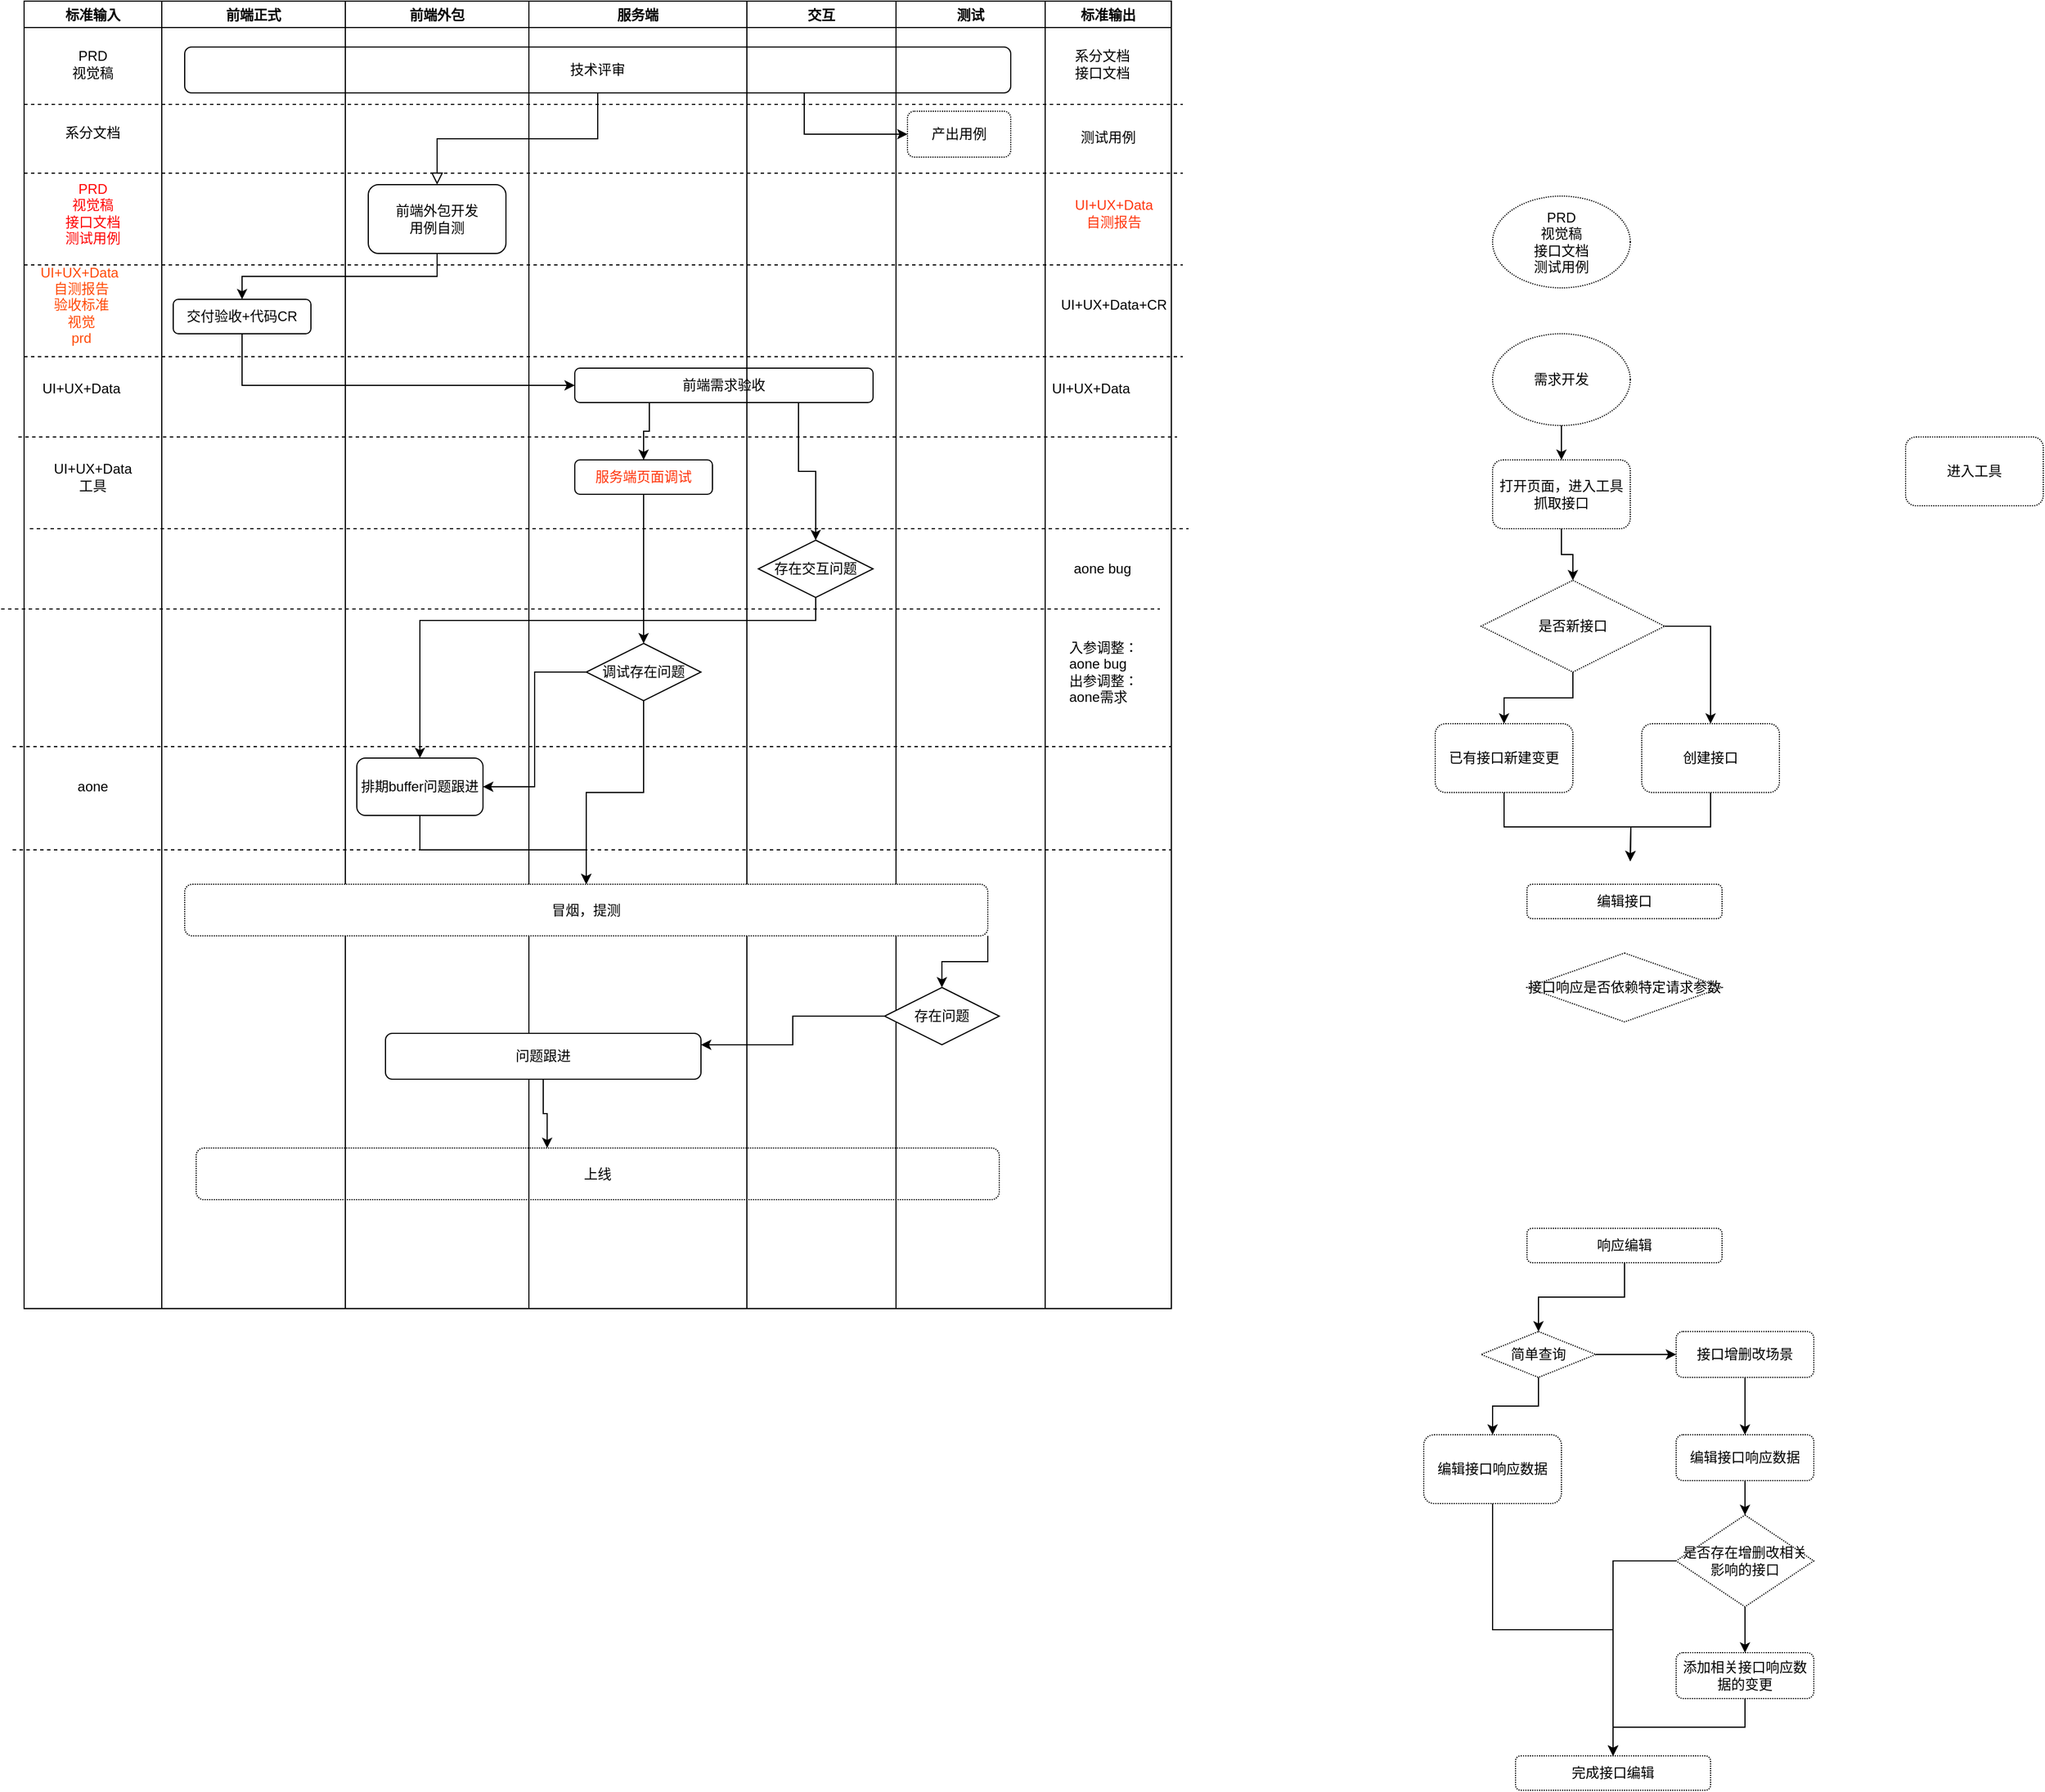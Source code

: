 <mxfile version="15.8.2" type="github">
  <diagram id="C5RBs43oDa-KdzZeNtuy" name="Page-1">
    <mxGraphModel dx="1082" dy="617" grid="1" gridSize="10" guides="1" tooltips="1" connect="1" arrows="1" fold="1" page="1" pageScale="1" pageWidth="827" pageHeight="1169" math="0" shadow="0">
      <root>
        <mxCell id="WIyWlLk6GJQsqaUBKTNV-0" />
        <mxCell id="WIyWlLk6GJQsqaUBKTNV-1" parent="WIyWlLk6GJQsqaUBKTNV-0" />
        <mxCell id="WIyWlLk6GJQsqaUBKTNV-2" value="" style="rounded=0;html=1;jettySize=auto;orthogonalLoop=1;fontSize=11;endArrow=block;endFill=0;endSize=8;strokeWidth=1;shadow=0;labelBackgroundColor=none;edgeStyle=orthogonalEdgeStyle;entryX=0.5;entryY=0;entryDx=0;entryDy=0;" parent="WIyWlLk6GJQsqaUBKTNV-1" source="WIyWlLk6GJQsqaUBKTNV-3" target="Toa8bJAQONpsRSG5JDjS-0" edge="1">
          <mxGeometry relative="1" as="geometry">
            <mxPoint x="220" y="170" as="targetPoint" />
          </mxGeometry>
        </mxCell>
        <mxCell id="Toa8bJAQONpsRSG5JDjS-1" style="edgeStyle=orthogonalEdgeStyle;rounded=0;orthogonalLoop=1;jettySize=auto;html=1;exitX=0.5;exitY=1;exitDx=0;exitDy=0;entryX=0.5;entryY=0;entryDx=0;entryDy=0;" edge="1" parent="WIyWlLk6GJQsqaUBKTNV-1" source="Toa8bJAQONpsRSG5JDjS-0" target="WIyWlLk6GJQsqaUBKTNV-7">
          <mxGeometry relative="1" as="geometry" />
        </mxCell>
        <mxCell id="Toa8bJAQONpsRSG5JDjS-18" style="edgeStyle=orthogonalEdgeStyle;rounded=0;orthogonalLoop=1;jettySize=auto;html=1;exitX=0.25;exitY=1;exitDx=0;exitDy=0;entryX=0.5;entryY=0;entryDx=0;entryDy=0;" edge="1" parent="WIyWlLk6GJQsqaUBKTNV-1" source="Toa8bJAQONpsRSG5JDjS-2" target="Toa8bJAQONpsRSG5JDjS-5">
          <mxGeometry relative="1" as="geometry" />
        </mxCell>
        <mxCell id="Toa8bJAQONpsRSG5JDjS-21" style="edgeStyle=orthogonalEdgeStyle;rounded=0;orthogonalLoop=1;jettySize=auto;html=1;exitX=0.75;exitY=1;exitDx=0;exitDy=0;entryX=0.5;entryY=0;entryDx=0;entryDy=0;" edge="1" parent="WIyWlLk6GJQsqaUBKTNV-1" source="Toa8bJAQONpsRSG5JDjS-2" target="Toa8bJAQONpsRSG5JDjS-20">
          <mxGeometry relative="1" as="geometry" />
        </mxCell>
        <mxCell id="Toa8bJAQONpsRSG5JDjS-16" style="edgeStyle=orthogonalEdgeStyle;rounded=0;orthogonalLoop=1;jettySize=auto;html=1;exitX=0.5;exitY=1;exitDx=0;exitDy=0;entryX=0.5;entryY=0;entryDx=0;entryDy=0;" edge="1" parent="WIyWlLk6GJQsqaUBKTNV-1" source="Toa8bJAQONpsRSG5JDjS-5" target="Toa8bJAQONpsRSG5JDjS-6">
          <mxGeometry relative="1" as="geometry" />
        </mxCell>
        <mxCell id="Toa8bJAQONpsRSG5JDjS-2" value="前端需求验收" style="rounded=1;whiteSpace=wrap;html=1;" vertex="1" parent="WIyWlLk6GJQsqaUBKTNV-1">
          <mxGeometry x="500" y="330" width="260" height="30" as="geometry" />
        </mxCell>
        <mxCell id="Toa8bJAQONpsRSG5JDjS-5" value="服务端页面调试" style="rounded=1;whiteSpace=wrap;html=1;fontColor=#FF330A;" vertex="1" parent="WIyWlLk6GJQsqaUBKTNV-1">
          <mxGeometry x="500" y="410" width="120" height="30" as="geometry" />
        </mxCell>
        <mxCell id="Toa8bJAQONpsRSG5JDjS-8" value="标准输入" style="swimlane;" vertex="1" parent="WIyWlLk6GJQsqaUBKTNV-1">
          <mxGeometry x="20" y="10" width="120" height="1140" as="geometry" />
        </mxCell>
        <mxCell id="Toa8bJAQONpsRSG5JDjS-48" value="UI+UX+Data&amp;nbsp;&lt;br&gt;自测报告&lt;br&gt;验收标准&lt;br&gt;视觉&lt;br&gt;prd" style="text;html=1;strokeColor=none;fillColor=none;align=center;verticalAlign=middle;whiteSpace=wrap;rounded=0;dashed=1;dashPattern=1 1;fontColor=#FF4A08;" vertex="1" parent="Toa8bJAQONpsRSG5JDjS-8">
          <mxGeometry x="20" y="240" width="60" height="50" as="geometry" />
        </mxCell>
        <mxCell id="Toa8bJAQONpsRSG5JDjS-52" value="UI+UX+Data&lt;br&gt;工具" style="text;html=1;strokeColor=none;fillColor=none;align=center;verticalAlign=middle;whiteSpace=wrap;rounded=0;dashed=1;dashPattern=1 1;" vertex="1" parent="Toa8bJAQONpsRSG5JDjS-8">
          <mxGeometry x="30" y="400" width="60" height="30" as="geometry" />
        </mxCell>
        <mxCell id="Toa8bJAQONpsRSG5JDjS-66" value="PRD&lt;br&gt;视觉稿" style="text;html=1;strokeColor=none;fillColor=none;align=center;verticalAlign=middle;whiteSpace=wrap;rounded=0;dashed=1;dashPattern=1 1;" vertex="1" parent="Toa8bJAQONpsRSG5JDjS-8">
          <mxGeometry x="30" y="40" width="60" height="30" as="geometry" />
        </mxCell>
        <mxCell id="Toa8bJAQONpsRSG5JDjS-78" value="" style="endArrow=none;dashed=1;html=1;rounded=0;" edge="1" parent="Toa8bJAQONpsRSG5JDjS-8">
          <mxGeometry width="50" height="50" relative="1" as="geometry">
            <mxPoint y="90" as="sourcePoint" />
            <mxPoint x="1010" y="90" as="targetPoint" />
          </mxGeometry>
        </mxCell>
        <mxCell id="Toa8bJAQONpsRSG5JDjS-80" value="系分文档" style="text;html=1;strokeColor=none;fillColor=none;align=center;verticalAlign=middle;whiteSpace=wrap;rounded=0;dashed=1;dashPattern=1 1;" vertex="1" parent="Toa8bJAQONpsRSG5JDjS-8">
          <mxGeometry x="30" y="100" width="60" height="30" as="geometry" />
        </mxCell>
        <mxCell id="Toa8bJAQONpsRSG5JDjS-9" value="前端正式" style="swimlane;" vertex="1" parent="WIyWlLk6GJQsqaUBKTNV-1">
          <mxGeometry x="140" y="10" width="160" height="1140" as="geometry" />
        </mxCell>
        <mxCell id="WIyWlLk6GJQsqaUBKTNV-7" value="交付验收+代码CR" style="rounded=1;whiteSpace=wrap;html=1;fontSize=12;glass=0;strokeWidth=1;shadow=0;" parent="Toa8bJAQONpsRSG5JDjS-9" vertex="1">
          <mxGeometry x="10" y="260" width="120" height="30" as="geometry" />
        </mxCell>
        <mxCell id="Toa8bJAQONpsRSG5JDjS-75" value="" style="endArrow=none;dashed=1;html=1;rounded=0;" edge="1" parent="Toa8bJAQONpsRSG5JDjS-9">
          <mxGeometry width="50" height="50" relative="1" as="geometry">
            <mxPoint x="-130" y="650" as="sourcePoint" />
            <mxPoint x="880" y="650" as="targetPoint" />
          </mxGeometry>
        </mxCell>
        <mxCell id="Toa8bJAQONpsRSG5JDjS-76" value="" style="endArrow=none;dashed=1;html=1;rounded=0;" edge="1" parent="Toa8bJAQONpsRSG5JDjS-9">
          <mxGeometry width="50" height="50" relative="1" as="geometry">
            <mxPoint x="-130" y="740" as="sourcePoint" />
            <mxPoint x="880" y="740" as="targetPoint" />
          </mxGeometry>
        </mxCell>
        <mxCell id="Toa8bJAQONpsRSG5JDjS-11" value="服务端" style="swimlane;" vertex="1" parent="WIyWlLk6GJQsqaUBKTNV-1">
          <mxGeometry x="460" y="10" width="190" height="1140" as="geometry" />
        </mxCell>
        <mxCell id="Toa8bJAQONpsRSG5JDjS-6" value="调试存在问题" style="rhombus;whiteSpace=wrap;html=1;" vertex="1" parent="Toa8bJAQONpsRSG5JDjS-11">
          <mxGeometry x="50" y="560" width="100" height="50" as="geometry" />
        </mxCell>
        <mxCell id="Toa8bJAQONpsRSG5JDjS-57" value="aone" style="text;html=1;strokeColor=none;fillColor=none;align=center;verticalAlign=middle;whiteSpace=wrap;rounded=0;dashed=1;dashPattern=1 1;" vertex="1" parent="Toa8bJAQONpsRSG5JDjS-11">
          <mxGeometry x="-410" y="670" width="60" height="30" as="geometry" />
        </mxCell>
        <mxCell id="Toa8bJAQONpsRSG5JDjS-45" value="上线" style="rounded=1;whiteSpace=wrap;html=1;dashed=1;dashPattern=1 1;align=center;" vertex="1" parent="Toa8bJAQONpsRSG5JDjS-11">
          <mxGeometry x="-290" y="1000" width="700" height="45" as="geometry" />
        </mxCell>
        <mxCell id="Toa8bJAQONpsRSG5JDjS-71" value="" style="endArrow=none;dashed=1;html=1;rounded=0;" edge="1" parent="Toa8bJAQONpsRSG5JDjS-11">
          <mxGeometry width="50" height="50" relative="1" as="geometry">
            <mxPoint x="-440" y="310" as="sourcePoint" />
            <mxPoint x="570" y="310" as="targetPoint" />
          </mxGeometry>
        </mxCell>
        <mxCell id="Toa8bJAQONpsRSG5JDjS-72" value="" style="endArrow=none;dashed=1;html=1;rounded=0;" edge="1" parent="Toa8bJAQONpsRSG5JDjS-11">
          <mxGeometry width="50" height="50" relative="1" as="geometry">
            <mxPoint x="-445" y="380" as="sourcePoint" />
            <mxPoint x="565" y="380" as="targetPoint" />
          </mxGeometry>
        </mxCell>
        <mxCell id="WIyWlLk6GJQsqaUBKTNV-3" value="技术评审" style="rounded=1;whiteSpace=wrap;html=1;fontSize=12;glass=0;strokeWidth=1;shadow=0;" parent="Toa8bJAQONpsRSG5JDjS-11" vertex="1">
          <mxGeometry x="-300" y="40" width="720" height="40" as="geometry" />
        </mxCell>
        <mxCell id="Toa8bJAQONpsRSG5JDjS-10" value="前端外包" style="swimlane;" vertex="1" parent="WIyWlLk6GJQsqaUBKTNV-1">
          <mxGeometry x="300" y="10" width="160" height="1140" as="geometry" />
        </mxCell>
        <mxCell id="Toa8bJAQONpsRSG5JDjS-0" value="前端外包开发&lt;br&gt;用例自测" style="rounded=1;whiteSpace=wrap;html=1;" vertex="1" parent="Toa8bJAQONpsRSG5JDjS-10">
          <mxGeometry x="20" y="160" width="120" height="60" as="geometry" />
        </mxCell>
        <mxCell id="Toa8bJAQONpsRSG5JDjS-44" value="问题跟进" style="rounded=1;whiteSpace=wrap;html=1;" vertex="1" parent="Toa8bJAQONpsRSG5JDjS-10">
          <mxGeometry x="35" y="900" width="275" height="40" as="geometry" />
        </mxCell>
        <mxCell id="Toa8bJAQONpsRSG5JDjS-73" value="" style="endArrow=none;dashed=1;html=1;rounded=0;" edge="1" parent="Toa8bJAQONpsRSG5JDjS-10">
          <mxGeometry width="50" height="50" relative="1" as="geometry">
            <mxPoint x="-275" y="460" as="sourcePoint" />
            <mxPoint x="735" y="460" as="targetPoint" />
          </mxGeometry>
        </mxCell>
        <mxCell id="Toa8bJAQONpsRSG5JDjS-74" value="" style="endArrow=none;dashed=1;html=1;rounded=0;" edge="1" parent="Toa8bJAQONpsRSG5JDjS-10">
          <mxGeometry width="50" height="50" relative="1" as="geometry">
            <mxPoint x="-300" y="530" as="sourcePoint" />
            <mxPoint x="710" y="530" as="targetPoint" />
          </mxGeometry>
        </mxCell>
        <mxCell id="Toa8bJAQONpsRSG5JDjS-12" value="交互" style="swimlane;" vertex="1" parent="WIyWlLk6GJQsqaUBKTNV-1">
          <mxGeometry x="650" y="10" width="130" height="1140" as="geometry" />
        </mxCell>
        <mxCell id="Toa8bJAQONpsRSG5JDjS-20" value="存在交互问题" style="rhombus;whiteSpace=wrap;html=1;" vertex="1" parent="Toa8bJAQONpsRSG5JDjS-12">
          <mxGeometry x="10" y="470" width="100" height="50" as="geometry" />
        </mxCell>
        <mxCell id="Toa8bJAQONpsRSG5JDjS-14" style="edgeStyle=orthogonalEdgeStyle;rounded=0;orthogonalLoop=1;jettySize=auto;html=1;exitX=0.5;exitY=1;exitDx=0;exitDy=0;entryX=0;entryY=0.5;entryDx=0;entryDy=0;" edge="1" parent="WIyWlLk6GJQsqaUBKTNV-1" source="WIyWlLk6GJQsqaUBKTNV-7" target="Toa8bJAQONpsRSG5JDjS-2">
          <mxGeometry relative="1" as="geometry" />
        </mxCell>
        <mxCell id="Toa8bJAQONpsRSG5JDjS-17" value="标准输出" style="swimlane;" vertex="1" parent="WIyWlLk6GJQsqaUBKTNV-1">
          <mxGeometry x="910" y="10" width="110" height="1140" as="geometry" />
        </mxCell>
        <mxCell id="Toa8bJAQONpsRSG5JDjS-24" value="UI+UX+Data&lt;br&gt;自测报告" style="text;html=1;strokeColor=none;fillColor=none;align=center;verticalAlign=middle;whiteSpace=wrap;rounded=0;fontColor=#FF370F;" vertex="1" parent="Toa8bJAQONpsRSG5JDjS-17">
          <mxGeometry x="30" y="170" width="60" height="30" as="geometry" />
        </mxCell>
        <mxCell id="Toa8bJAQONpsRSG5JDjS-33" value="aone bug" style="text;html=1;strokeColor=none;fillColor=none;align=center;verticalAlign=middle;whiteSpace=wrap;rounded=0;dashed=1;dashPattern=1 1;" vertex="1" parent="Toa8bJAQONpsRSG5JDjS-17">
          <mxGeometry x="20" y="480" width="60" height="30" as="geometry" />
        </mxCell>
        <mxCell id="Toa8bJAQONpsRSG5JDjS-35" value="&lt;div style=&quot;text-align: left&quot;&gt;&lt;span&gt;入参调整：aone bug&lt;/span&gt;&lt;/div&gt;&lt;div style=&quot;text-align: left&quot;&gt;&lt;span&gt;出参调整：&lt;/span&gt;&lt;/div&gt;&lt;div style=&quot;text-align: left&quot;&gt;&lt;span&gt;aone需求&lt;/span&gt;&lt;/div&gt;" style="text;html=1;strokeColor=none;fillColor=none;align=center;verticalAlign=middle;whiteSpace=wrap;rounded=0;dashed=1;dashPattern=1 1;" vertex="1" parent="Toa8bJAQONpsRSG5JDjS-17">
          <mxGeometry x="20" y="550" width="80" height="70" as="geometry" />
        </mxCell>
        <mxCell id="Toa8bJAQONpsRSG5JDjS-47" value="UI+UX+Data+CR" style="text;html=1;strokeColor=none;fillColor=none;align=center;verticalAlign=middle;whiteSpace=wrap;rounded=0;dashed=1;dashPattern=1 1;" vertex="1" parent="Toa8bJAQONpsRSG5JDjS-17">
          <mxGeometry x="30" y="250" width="60" height="30" as="geometry" />
        </mxCell>
        <mxCell id="Toa8bJAQONpsRSG5JDjS-67" value="系分文档&lt;br&gt;接口文档" style="text;html=1;strokeColor=none;fillColor=none;align=center;verticalAlign=middle;whiteSpace=wrap;rounded=0;dashed=1;dashPattern=1 1;" vertex="1" parent="Toa8bJAQONpsRSG5JDjS-17">
          <mxGeometry x="20" y="40" width="60" height="30" as="geometry" />
        </mxCell>
        <mxCell id="Toa8bJAQONpsRSG5JDjS-68" value="PRD&lt;br&gt;视觉稿&lt;br&gt;接口文档&lt;br&gt;测试用例" style="text;html=1;strokeColor=none;fillColor=none;align=center;verticalAlign=middle;whiteSpace=wrap;rounded=0;dashed=1;dashPattern=1 1;fontColor=#FF0505;" vertex="1" parent="Toa8bJAQONpsRSG5JDjS-17">
          <mxGeometry x="-860" y="160" width="60" height="50" as="geometry" />
        </mxCell>
        <mxCell id="Toa8bJAQONpsRSG5JDjS-81" value="测试用例" style="text;html=1;strokeColor=none;fillColor=none;align=center;verticalAlign=middle;whiteSpace=wrap;rounded=0;dashed=1;dashPattern=1 1;" vertex="1" parent="Toa8bJAQONpsRSG5JDjS-17">
          <mxGeometry x="25" y="104" width="60" height="30" as="geometry" />
        </mxCell>
        <mxCell id="Toa8bJAQONpsRSG5JDjS-70" value="" style="endArrow=none;dashed=1;html=1;rounded=0;" edge="1" parent="Toa8bJAQONpsRSG5JDjS-17">
          <mxGeometry width="50" height="50" relative="1" as="geometry">
            <mxPoint x="-890" y="230" as="sourcePoint" />
            <mxPoint x="120" y="230" as="targetPoint" />
          </mxGeometry>
        </mxCell>
        <mxCell id="Toa8bJAQONpsRSG5JDjS-23" style="edgeStyle=orthogonalEdgeStyle;rounded=0;orthogonalLoop=1;jettySize=auto;html=1;exitX=0;exitY=0.5;exitDx=0;exitDy=0;entryX=1;entryY=0.5;entryDx=0;entryDy=0;" edge="1" parent="WIyWlLk6GJQsqaUBKTNV-1" source="Toa8bJAQONpsRSG5JDjS-6" target="Toa8bJAQONpsRSG5JDjS-7">
          <mxGeometry relative="1" as="geometry" />
        </mxCell>
        <mxCell id="Toa8bJAQONpsRSG5JDjS-39" value="测试" style="swimlane;" vertex="1" parent="WIyWlLk6GJQsqaUBKTNV-1">
          <mxGeometry x="780" y="10" width="130" height="1140" as="geometry" />
        </mxCell>
        <mxCell id="Toa8bJAQONpsRSG5JDjS-49" value="UI+UX+Data" style="text;html=1;strokeColor=none;fillColor=none;align=center;verticalAlign=middle;whiteSpace=wrap;rounded=0;dashed=1;dashPattern=1 1;" vertex="1" parent="Toa8bJAQONpsRSG5JDjS-39">
          <mxGeometry x="-740" y="323" width="60" height="30" as="geometry" />
        </mxCell>
        <mxCell id="Toa8bJAQONpsRSG5JDjS-51" value="UI+UX+Data" style="text;html=1;strokeColor=none;fillColor=none;align=center;verticalAlign=middle;whiteSpace=wrap;rounded=0;dashed=1;dashPattern=1 1;" vertex="1" parent="Toa8bJAQONpsRSG5JDjS-39">
          <mxGeometry x="140" y="323" width="60" height="30" as="geometry" />
        </mxCell>
        <mxCell id="Toa8bJAQONpsRSG5JDjS-43" value="冒烟，提测" style="rounded=1;whiteSpace=wrap;html=1;dashed=1;dashPattern=1 1;align=center;" vertex="1" parent="Toa8bJAQONpsRSG5JDjS-39">
          <mxGeometry x="-620" y="770" width="700" height="45" as="geometry" />
        </mxCell>
        <mxCell id="Toa8bJAQONpsRSG5JDjS-40" value="存在问题" style="rhombus;whiteSpace=wrap;html=1;" vertex="1" parent="Toa8bJAQONpsRSG5JDjS-39">
          <mxGeometry x="-10" y="860" width="100" height="50" as="geometry" />
        </mxCell>
        <mxCell id="Toa8bJAQONpsRSG5JDjS-59" style="edgeStyle=orthogonalEdgeStyle;rounded=0;orthogonalLoop=1;jettySize=auto;html=1;exitX=1;exitY=1;exitDx=0;exitDy=0;" edge="1" parent="Toa8bJAQONpsRSG5JDjS-39" source="Toa8bJAQONpsRSG5JDjS-43" target="Toa8bJAQONpsRSG5JDjS-40">
          <mxGeometry relative="1" as="geometry" />
        </mxCell>
        <mxCell id="Toa8bJAQONpsRSG5JDjS-77" value="产出用例" style="rounded=1;whiteSpace=wrap;html=1;dashed=1;dashPattern=1 1;align=center;" vertex="1" parent="Toa8bJAQONpsRSG5JDjS-39">
          <mxGeometry x="10" y="96" width="90" height="40" as="geometry" />
        </mxCell>
        <mxCell id="Toa8bJAQONpsRSG5JDjS-46" style="edgeStyle=orthogonalEdgeStyle;rounded=0;orthogonalLoop=1;jettySize=auto;html=1;exitX=0;exitY=0.5;exitDx=0;exitDy=0;entryX=1;entryY=0.25;entryDx=0;entryDy=0;" edge="1" parent="WIyWlLk6GJQsqaUBKTNV-1" source="Toa8bJAQONpsRSG5JDjS-40" target="Toa8bJAQONpsRSG5JDjS-44">
          <mxGeometry relative="1" as="geometry" />
        </mxCell>
        <mxCell id="Toa8bJAQONpsRSG5JDjS-53" style="edgeStyle=orthogonalEdgeStyle;rounded=0;orthogonalLoop=1;jettySize=auto;html=1;exitX=0.5;exitY=1;exitDx=0;exitDy=0;" edge="1" parent="WIyWlLk6GJQsqaUBKTNV-1" source="Toa8bJAQONpsRSG5JDjS-6" target="Toa8bJAQONpsRSG5JDjS-43">
          <mxGeometry relative="1" as="geometry" />
        </mxCell>
        <mxCell id="Toa8bJAQONpsRSG5JDjS-82" style="edgeStyle=orthogonalEdgeStyle;rounded=0;orthogonalLoop=1;jettySize=auto;html=1;exitX=0.5;exitY=1;exitDx=0;exitDy=0;fontColor=#FF330A;" edge="1" parent="WIyWlLk6GJQsqaUBKTNV-1" source="Toa8bJAQONpsRSG5JDjS-7" target="Toa8bJAQONpsRSG5JDjS-43">
          <mxGeometry relative="1" as="geometry" />
        </mxCell>
        <mxCell id="Toa8bJAQONpsRSG5JDjS-7" value="排期buffer问题跟进" style="rounded=1;whiteSpace=wrap;html=1;" vertex="1" parent="WIyWlLk6GJQsqaUBKTNV-1">
          <mxGeometry x="310" y="670" width="110" height="50" as="geometry" />
        </mxCell>
        <mxCell id="Toa8bJAQONpsRSG5JDjS-56" style="edgeStyle=orthogonalEdgeStyle;rounded=0;orthogonalLoop=1;jettySize=auto;html=1;entryX=0.5;entryY=0;entryDx=0;entryDy=0;exitX=0.5;exitY=1;exitDx=0;exitDy=0;" edge="1" parent="WIyWlLk6GJQsqaUBKTNV-1" source="Toa8bJAQONpsRSG5JDjS-20" target="Toa8bJAQONpsRSG5JDjS-7">
          <mxGeometry relative="1" as="geometry">
            <mxPoint x="700" y="530" as="sourcePoint" />
            <Array as="points">
              <mxPoint x="710" y="550" />
              <mxPoint x="365" y="550" />
            </Array>
          </mxGeometry>
        </mxCell>
        <mxCell id="Toa8bJAQONpsRSG5JDjS-64" style="edgeStyle=orthogonalEdgeStyle;rounded=0;orthogonalLoop=1;jettySize=auto;html=1;exitX=0.5;exitY=1;exitDx=0;exitDy=0;entryX=0.437;entryY=0;entryDx=0;entryDy=0;entryPerimeter=0;" edge="1" parent="WIyWlLk6GJQsqaUBKTNV-1" source="Toa8bJAQONpsRSG5JDjS-44" target="Toa8bJAQONpsRSG5JDjS-45">
          <mxGeometry relative="1" as="geometry" />
        </mxCell>
        <mxCell id="Toa8bJAQONpsRSG5JDjS-69" value="" style="endArrow=none;dashed=1;html=1;rounded=0;" edge="1" parent="WIyWlLk6GJQsqaUBKTNV-1">
          <mxGeometry width="50" height="50" relative="1" as="geometry">
            <mxPoint x="20" y="160" as="sourcePoint" />
            <mxPoint x="1030" y="160" as="targetPoint" />
          </mxGeometry>
        </mxCell>
        <mxCell id="Toa8bJAQONpsRSG5JDjS-79" style="edgeStyle=orthogonalEdgeStyle;rounded=0;orthogonalLoop=1;jettySize=auto;html=1;exitX=0.75;exitY=1;exitDx=0;exitDy=0;entryX=0;entryY=0.5;entryDx=0;entryDy=0;" edge="1" parent="WIyWlLk6GJQsqaUBKTNV-1" source="WIyWlLk6GJQsqaUBKTNV-3" target="Toa8bJAQONpsRSG5JDjS-77">
          <mxGeometry relative="1" as="geometry" />
        </mxCell>
        <mxCell id="Toa8bJAQONpsRSG5JDjS-83" value="PRD&lt;br&gt;视觉稿&lt;br&gt;接口文档&lt;br&gt;测试用例" style="ellipse;whiteSpace=wrap;html=1;dashed=1;dashPattern=1 1;fontColor=#000000;align=center;" vertex="1" parent="WIyWlLk6GJQsqaUBKTNV-1">
          <mxGeometry x="1300" y="180" width="120" height="80" as="geometry" />
        </mxCell>
        <mxCell id="Toa8bJAQONpsRSG5JDjS-94" style="edgeStyle=orthogonalEdgeStyle;rounded=0;orthogonalLoop=1;jettySize=auto;html=1;exitX=0.5;exitY=1;exitDx=0;exitDy=0;fontColor=#000000;" edge="1" parent="WIyWlLk6GJQsqaUBKTNV-1" source="Toa8bJAQONpsRSG5JDjS-84" target="Toa8bJAQONpsRSG5JDjS-86">
          <mxGeometry relative="1" as="geometry" />
        </mxCell>
        <mxCell id="Toa8bJAQONpsRSG5JDjS-84" value="打开页面，进入工具抓取接口" style="rounded=1;whiteSpace=wrap;html=1;dashed=1;dashPattern=1 1;fontColor=#000000;align=center;" vertex="1" parent="WIyWlLk6GJQsqaUBKTNV-1">
          <mxGeometry x="1300" y="410" width="120" height="60" as="geometry" />
        </mxCell>
        <mxCell id="Toa8bJAQONpsRSG5JDjS-95" style="edgeStyle=orthogonalEdgeStyle;rounded=0;orthogonalLoop=1;jettySize=auto;html=1;exitX=0.5;exitY=1;exitDx=0;exitDy=0;fontColor=#000000;" edge="1" parent="WIyWlLk6GJQsqaUBKTNV-1" source="Toa8bJAQONpsRSG5JDjS-85" target="Toa8bJAQONpsRSG5JDjS-84">
          <mxGeometry relative="1" as="geometry" />
        </mxCell>
        <mxCell id="Toa8bJAQONpsRSG5JDjS-85" value="需求开发" style="ellipse;whiteSpace=wrap;html=1;dashed=1;dashPattern=1 1;fontColor=#000000;align=center;" vertex="1" parent="WIyWlLk6GJQsqaUBKTNV-1">
          <mxGeometry x="1300" y="300" width="120" height="80" as="geometry" />
        </mxCell>
        <mxCell id="Toa8bJAQONpsRSG5JDjS-90" style="edgeStyle=orthogonalEdgeStyle;rounded=0;orthogonalLoop=1;jettySize=auto;html=1;exitX=0.5;exitY=1;exitDx=0;exitDy=0;fontColor=#000000;" edge="1" parent="WIyWlLk6GJQsqaUBKTNV-1" source="Toa8bJAQONpsRSG5JDjS-86" target="Toa8bJAQONpsRSG5JDjS-88">
          <mxGeometry relative="1" as="geometry" />
        </mxCell>
        <mxCell id="Toa8bJAQONpsRSG5JDjS-91" style="edgeStyle=orthogonalEdgeStyle;rounded=0;orthogonalLoop=1;jettySize=auto;html=1;exitX=1;exitY=0.5;exitDx=0;exitDy=0;fontColor=#000000;" edge="1" parent="WIyWlLk6GJQsqaUBKTNV-1" source="Toa8bJAQONpsRSG5JDjS-86" target="Toa8bJAQONpsRSG5JDjS-87">
          <mxGeometry relative="1" as="geometry" />
        </mxCell>
        <mxCell id="Toa8bJAQONpsRSG5JDjS-86" value="是否新接口" style="rhombus;whiteSpace=wrap;html=1;dashed=1;dashPattern=1 1;fontColor=#000000;align=center;" vertex="1" parent="WIyWlLk6GJQsqaUBKTNV-1">
          <mxGeometry x="1290" y="515" width="160" height="80" as="geometry" />
        </mxCell>
        <mxCell id="Toa8bJAQONpsRSG5JDjS-93" style="edgeStyle=orthogonalEdgeStyle;rounded=0;orthogonalLoop=1;jettySize=auto;html=1;exitX=0.5;exitY=1;exitDx=0;exitDy=0;fontColor=#000000;entryX=0.5;entryY=0;entryDx=0;entryDy=0;" edge="1" parent="WIyWlLk6GJQsqaUBKTNV-1" source="Toa8bJAQONpsRSG5JDjS-87">
          <mxGeometry relative="1" as="geometry">
            <mxPoint x="1420" y="760" as="targetPoint" />
          </mxGeometry>
        </mxCell>
        <mxCell id="Toa8bJAQONpsRSG5JDjS-87" value="创建接口" style="rounded=1;whiteSpace=wrap;html=1;dashed=1;dashPattern=1 1;fontColor=#000000;align=center;" vertex="1" parent="WIyWlLk6GJQsqaUBKTNV-1">
          <mxGeometry x="1430" y="640" width="120" height="60" as="geometry" />
        </mxCell>
        <mxCell id="Toa8bJAQONpsRSG5JDjS-92" style="edgeStyle=orthogonalEdgeStyle;rounded=0;orthogonalLoop=1;jettySize=auto;html=1;exitX=0.5;exitY=1;exitDx=0;exitDy=0;entryX=0.5;entryY=0;entryDx=0;entryDy=0;fontColor=#000000;" edge="1" parent="WIyWlLk6GJQsqaUBKTNV-1" source="Toa8bJAQONpsRSG5JDjS-88">
          <mxGeometry relative="1" as="geometry">
            <mxPoint x="1420" y="760" as="targetPoint" />
          </mxGeometry>
        </mxCell>
        <mxCell id="Toa8bJAQONpsRSG5JDjS-88" value="已有接口新建变更" style="rounded=1;whiteSpace=wrap;html=1;dashed=1;dashPattern=1 1;fontColor=#000000;align=center;" vertex="1" parent="WIyWlLk6GJQsqaUBKTNV-1">
          <mxGeometry x="1250" y="640" width="120" height="60" as="geometry" />
        </mxCell>
        <mxCell id="Toa8bJAQONpsRSG5JDjS-99" style="edgeStyle=orthogonalEdgeStyle;rounded=0;orthogonalLoop=1;jettySize=auto;html=1;exitX=0.5;exitY=1;exitDx=0;exitDy=0;fontColor=#000000;" edge="1" parent="WIyWlLk6GJQsqaUBKTNV-1" source="Toa8bJAQONpsRSG5JDjS-97" target="Toa8bJAQONpsRSG5JDjS-98">
          <mxGeometry relative="1" as="geometry" />
        </mxCell>
        <mxCell id="Toa8bJAQONpsRSG5JDjS-97" value="响应编辑" style="rounded=1;whiteSpace=wrap;html=1;dashed=1;dashPattern=1 1;fontColor=#000000;align=center;verticalAlign=middle;" vertex="1" parent="WIyWlLk6GJQsqaUBKTNV-1">
          <mxGeometry x="1330" y="1080" width="170" height="30" as="geometry" />
        </mxCell>
        <mxCell id="Toa8bJAQONpsRSG5JDjS-101" style="edgeStyle=orthogonalEdgeStyle;rounded=0;orthogonalLoop=1;jettySize=auto;html=1;exitX=0.5;exitY=1;exitDx=0;exitDy=0;fontColor=#000000;" edge="1" parent="WIyWlLk6GJQsqaUBKTNV-1" source="Toa8bJAQONpsRSG5JDjS-98" target="Toa8bJAQONpsRSG5JDjS-100">
          <mxGeometry relative="1" as="geometry" />
        </mxCell>
        <mxCell id="Toa8bJAQONpsRSG5JDjS-104" style="edgeStyle=orthogonalEdgeStyle;rounded=0;orthogonalLoop=1;jettySize=auto;html=1;exitX=1;exitY=0.5;exitDx=0;exitDy=0;entryX=0;entryY=0.5;entryDx=0;entryDy=0;fontColor=#000000;" edge="1" parent="WIyWlLk6GJQsqaUBKTNV-1" source="Toa8bJAQONpsRSG5JDjS-98" target="Toa8bJAQONpsRSG5JDjS-103">
          <mxGeometry relative="1" as="geometry" />
        </mxCell>
        <mxCell id="Toa8bJAQONpsRSG5JDjS-98" value="简单查询" style="rhombus;whiteSpace=wrap;html=1;dashed=1;dashPattern=1 1;fontColor=#000000;align=center;verticalAlign=middle;" vertex="1" parent="WIyWlLk6GJQsqaUBKTNV-1">
          <mxGeometry x="1290" y="1170" width="100" height="40" as="geometry" />
        </mxCell>
        <mxCell id="Toa8bJAQONpsRSG5JDjS-113" style="edgeStyle=orthogonalEdgeStyle;rounded=0;orthogonalLoop=1;jettySize=auto;html=1;exitX=0.5;exitY=1;exitDx=0;exitDy=0;fontColor=#000000;" edge="1" parent="WIyWlLk6GJQsqaUBKTNV-1" source="Toa8bJAQONpsRSG5JDjS-100" target="Toa8bJAQONpsRSG5JDjS-112">
          <mxGeometry relative="1" as="geometry" />
        </mxCell>
        <mxCell id="Toa8bJAQONpsRSG5JDjS-100" value="编辑接口响应数据" style="rounded=1;whiteSpace=wrap;html=1;dashed=1;dashPattern=1 1;fontColor=#000000;align=center;verticalAlign=middle;" vertex="1" parent="WIyWlLk6GJQsqaUBKTNV-1">
          <mxGeometry x="1240" y="1260" width="120" height="60" as="geometry" />
        </mxCell>
        <mxCell id="Toa8bJAQONpsRSG5JDjS-102" value="进入工具" style="rounded=1;whiteSpace=wrap;html=1;dashed=1;dashPattern=1 1;fontColor=#000000;align=center;" vertex="1" parent="WIyWlLk6GJQsqaUBKTNV-1">
          <mxGeometry x="1660" y="390" width="120" height="60" as="geometry" />
        </mxCell>
        <mxCell id="Toa8bJAQONpsRSG5JDjS-106" style="edgeStyle=orthogonalEdgeStyle;rounded=0;orthogonalLoop=1;jettySize=auto;html=1;exitX=0.5;exitY=1;exitDx=0;exitDy=0;fontColor=#000000;" edge="1" parent="WIyWlLk6GJQsqaUBKTNV-1" source="Toa8bJAQONpsRSG5JDjS-103" target="Toa8bJAQONpsRSG5JDjS-105">
          <mxGeometry relative="1" as="geometry" />
        </mxCell>
        <mxCell id="Toa8bJAQONpsRSG5JDjS-103" value="接口增删改场景" style="rounded=1;whiteSpace=wrap;html=1;dashed=1;dashPattern=1 1;fontColor=#000000;align=center;verticalAlign=middle;" vertex="1" parent="WIyWlLk6GJQsqaUBKTNV-1">
          <mxGeometry x="1460" y="1170" width="120" height="40" as="geometry" />
        </mxCell>
        <mxCell id="Toa8bJAQONpsRSG5JDjS-110" style="edgeStyle=orthogonalEdgeStyle;rounded=0;orthogonalLoop=1;jettySize=auto;html=1;exitX=0.5;exitY=1;exitDx=0;exitDy=0;entryX=0.5;entryY=0;entryDx=0;entryDy=0;fontColor=#000000;" edge="1" parent="WIyWlLk6GJQsqaUBKTNV-1" source="Toa8bJAQONpsRSG5JDjS-105" target="Toa8bJAQONpsRSG5JDjS-107">
          <mxGeometry relative="1" as="geometry" />
        </mxCell>
        <mxCell id="Toa8bJAQONpsRSG5JDjS-105" value="编辑接口响应数据" style="rounded=1;whiteSpace=wrap;html=1;dashed=1;dashPattern=1 1;fontColor=#000000;align=center;verticalAlign=middle;" vertex="1" parent="WIyWlLk6GJQsqaUBKTNV-1">
          <mxGeometry x="1460" y="1260" width="120" height="40" as="geometry" />
        </mxCell>
        <mxCell id="Toa8bJAQONpsRSG5JDjS-111" style="edgeStyle=orthogonalEdgeStyle;rounded=0;orthogonalLoop=1;jettySize=auto;html=1;exitX=0.5;exitY=1;exitDx=0;exitDy=0;entryX=0.5;entryY=0;entryDx=0;entryDy=0;fontColor=#000000;" edge="1" parent="WIyWlLk6GJQsqaUBKTNV-1" source="Toa8bJAQONpsRSG5JDjS-107" target="Toa8bJAQONpsRSG5JDjS-108">
          <mxGeometry relative="1" as="geometry" />
        </mxCell>
        <mxCell id="Toa8bJAQONpsRSG5JDjS-115" style="edgeStyle=orthogonalEdgeStyle;rounded=0;orthogonalLoop=1;jettySize=auto;html=1;exitX=0;exitY=0.5;exitDx=0;exitDy=0;fontColor=#000000;entryX=0.5;entryY=0;entryDx=0;entryDy=0;" edge="1" parent="WIyWlLk6GJQsqaUBKTNV-1" source="Toa8bJAQONpsRSG5JDjS-107" target="Toa8bJAQONpsRSG5JDjS-112">
          <mxGeometry relative="1" as="geometry">
            <mxPoint x="1420" y="1530.0" as="targetPoint" />
          </mxGeometry>
        </mxCell>
        <mxCell id="Toa8bJAQONpsRSG5JDjS-107" value="是否存在增删改相关影响的接口" style="rhombus;whiteSpace=wrap;html=1;dashed=1;dashPattern=1 1;fontColor=#000000;align=center;verticalAlign=middle;" vertex="1" parent="WIyWlLk6GJQsqaUBKTNV-1">
          <mxGeometry x="1460" y="1330" width="120" height="80" as="geometry" />
        </mxCell>
        <mxCell id="Toa8bJAQONpsRSG5JDjS-114" style="edgeStyle=orthogonalEdgeStyle;rounded=0;orthogonalLoop=1;jettySize=auto;html=1;exitX=0.5;exitY=1;exitDx=0;exitDy=0;fontColor=#000000;entryX=0.5;entryY=0;entryDx=0;entryDy=0;" edge="1" parent="WIyWlLk6GJQsqaUBKTNV-1" source="Toa8bJAQONpsRSG5JDjS-108" target="Toa8bJAQONpsRSG5JDjS-112">
          <mxGeometry relative="1" as="geometry">
            <mxPoint x="1420" y="1530.0" as="targetPoint" />
          </mxGeometry>
        </mxCell>
        <mxCell id="Toa8bJAQONpsRSG5JDjS-108" value="添加相关接口响应数据的变更" style="rounded=1;whiteSpace=wrap;html=1;dashed=1;dashPattern=1 1;fontColor=#000000;align=center;verticalAlign=middle;" vertex="1" parent="WIyWlLk6GJQsqaUBKTNV-1">
          <mxGeometry x="1460" y="1450" width="120" height="40" as="geometry" />
        </mxCell>
        <mxCell id="Toa8bJAQONpsRSG5JDjS-109" value="编辑接口" style="rounded=1;whiteSpace=wrap;html=1;dashed=1;dashPattern=1 1;fontColor=#000000;align=center;verticalAlign=middle;" vertex="1" parent="WIyWlLk6GJQsqaUBKTNV-1">
          <mxGeometry x="1330" y="780" width="170" height="30" as="geometry" />
        </mxCell>
        <mxCell id="Toa8bJAQONpsRSG5JDjS-112" value="完成接口编辑" style="rounded=1;whiteSpace=wrap;html=1;dashed=1;dashPattern=1 1;fontColor=#000000;align=center;verticalAlign=middle;" vertex="1" parent="WIyWlLk6GJQsqaUBKTNV-1">
          <mxGeometry x="1320" y="1540" width="170" height="30" as="geometry" />
        </mxCell>
        <mxCell id="Toa8bJAQONpsRSG5JDjS-116" value="接口响应是否依赖特定请求参数" style="rhombus;whiteSpace=wrap;html=1;dashed=1;dashPattern=1 1;fontColor=#000000;align=center;verticalAlign=middle;" vertex="1" parent="WIyWlLk6GJQsqaUBKTNV-1">
          <mxGeometry x="1330" y="840" width="170" height="60" as="geometry" />
        </mxCell>
      </root>
    </mxGraphModel>
  </diagram>
</mxfile>
